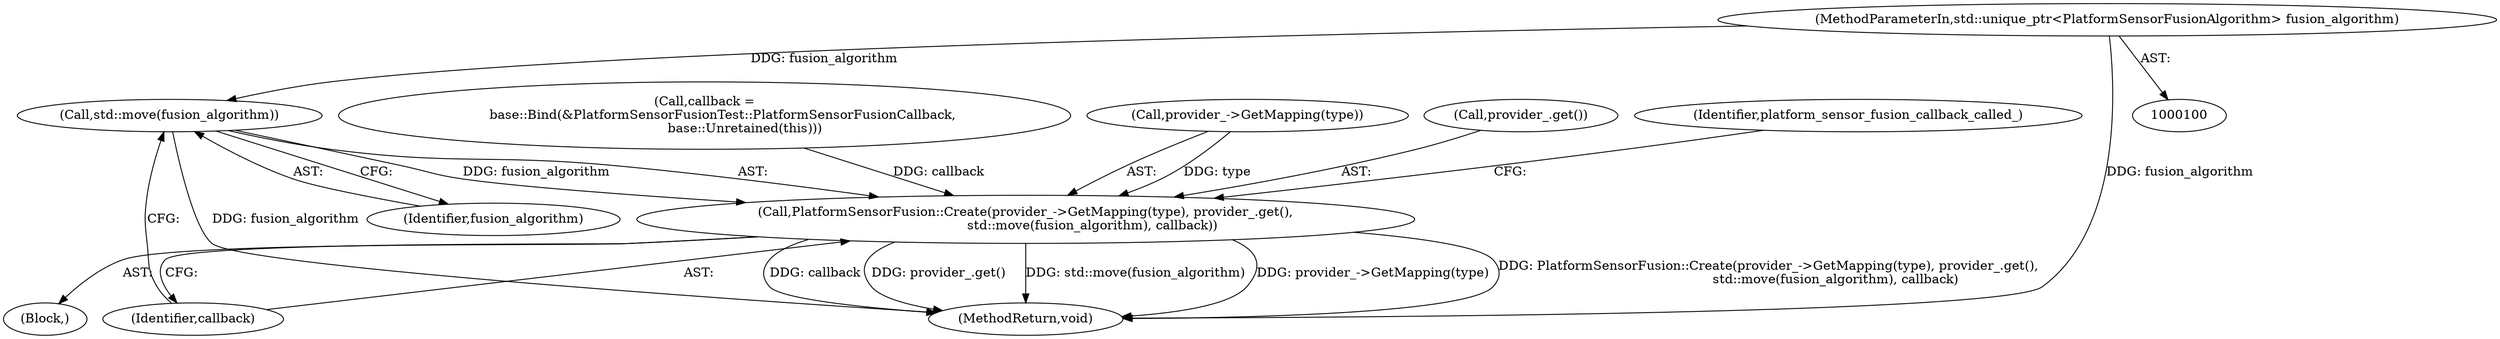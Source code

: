 digraph "1_Chrome_c0c8978849ac57e4ecd613ddc8ff7852a2054734_13@API" {
"1000119" [label="(Call,std::move(fusion_algorithm))"];
"1000101" [label="(MethodParameterIn,std::unique_ptr<PlatformSensorFusionAlgorithm> fusion_algorithm)"];
"1000115" [label="(Call,PlatformSensorFusion::Create(provider_->GetMapping(type), provider_.get(),\n                                 std::move(fusion_algorithm), callback))"];
"1000119" [label="(Call,std::move(fusion_algorithm))"];
"1000101" [label="(MethodParameterIn,std::unique_ptr<PlatformSensorFusionAlgorithm> fusion_algorithm)"];
"1000104" [label="(Call,callback =\n         base::Bind(&PlatformSensorFusionTest::PlatformSensorFusionCallback,\n                    base::Unretained(this)))"];
"1000121" [label="(Identifier,callback)"];
"1000120" [label="(Identifier,fusion_algorithm)"];
"1000102" [label="(Block,)"];
"1000116" [label="(Call,provider_->GetMapping(type))"];
"1000118" [label="(Call,provider_.get())"];
"1000115" [label="(Call,PlatformSensorFusion::Create(provider_->GetMapping(type), provider_.get(),\n                                 std::move(fusion_algorithm), callback))"];
"1000123" [label="(Identifier,platform_sensor_fusion_callback_called_)"];
"1000124" [label="(MethodReturn,void)"];
"1000119" -> "1000115"  [label="AST: "];
"1000119" -> "1000120"  [label="CFG: "];
"1000120" -> "1000119"  [label="AST: "];
"1000121" -> "1000119"  [label="CFG: "];
"1000119" -> "1000124"  [label="DDG: fusion_algorithm"];
"1000119" -> "1000115"  [label="DDG: fusion_algorithm"];
"1000101" -> "1000119"  [label="DDG: fusion_algorithm"];
"1000101" -> "1000100"  [label="AST: "];
"1000101" -> "1000124"  [label="DDG: fusion_algorithm"];
"1000115" -> "1000102"  [label="AST: "];
"1000115" -> "1000121"  [label="CFG: "];
"1000116" -> "1000115"  [label="AST: "];
"1000118" -> "1000115"  [label="AST: "];
"1000121" -> "1000115"  [label="AST: "];
"1000123" -> "1000115"  [label="CFG: "];
"1000115" -> "1000124"  [label="DDG: provider_.get()"];
"1000115" -> "1000124"  [label="DDG: std::move(fusion_algorithm)"];
"1000115" -> "1000124"  [label="DDG: provider_->GetMapping(type)"];
"1000115" -> "1000124"  [label="DDG: PlatformSensorFusion::Create(provider_->GetMapping(type), provider_.get(),\n                                 std::move(fusion_algorithm), callback)"];
"1000115" -> "1000124"  [label="DDG: callback"];
"1000116" -> "1000115"  [label="DDG: type"];
"1000104" -> "1000115"  [label="DDG: callback"];
}
